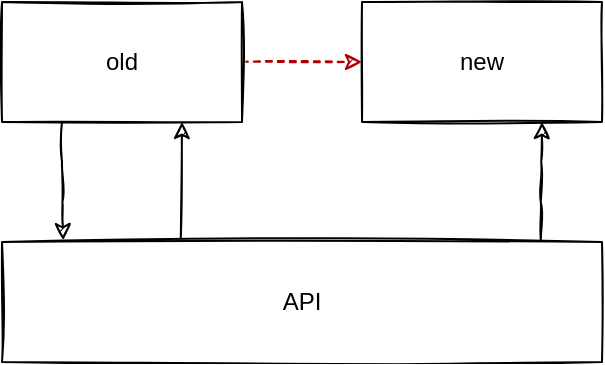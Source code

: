 <mxfile version="17.5.0" type="device"><diagram id="A66MOjhRMqQEQmwC955V" name="Page-1"><mxGraphModel dx="318" dy="357" grid="1" gridSize="10" guides="1" tooltips="1" connect="1" arrows="1" fold="1" page="1" pageScale="1" pageWidth="850" pageHeight="1100" math="0" shadow="0"><root><mxCell id="0"/><mxCell id="1" parent="0"/><mxCell id="4C_0A6vL7cNTkC80r14q-5" style="edgeStyle=orthogonalEdgeStyle;sketch=1;orthogonalLoop=1;jettySize=auto;html=1;exitX=0.25;exitY=1;exitDx=0;exitDy=0;entryX=0.102;entryY=-0.015;entryDx=0;entryDy=0;entryPerimeter=0;" parent="1" source="4C_0A6vL7cNTkC80r14q-1" target="4C_0A6vL7cNTkC80r14q-3" edge="1"><mxGeometry relative="1" as="geometry"/></mxCell><mxCell id="y4JWvoe4zR5d8OZRORGM-3" value="" style="edgeStyle=orthogonalEdgeStyle;rounded=0;orthogonalLoop=1;jettySize=auto;html=1;fillColor=#e51400;strokeColor=#B20000;sketch=1;dashed=1;" edge="1" parent="1" source="4C_0A6vL7cNTkC80r14q-1" target="4C_0A6vL7cNTkC80r14q-9"><mxGeometry relative="1" as="geometry"/></mxCell><mxCell id="4C_0A6vL7cNTkC80r14q-1" value="old" style="rounded=0;whiteSpace=wrap;html=1;sketch=1;" parent="1" vertex="1"><mxGeometry x="160" y="360" width="120" height="60" as="geometry"/></mxCell><mxCell id="4C_0A6vL7cNTkC80r14q-3" value="API" style="rounded=0;whiteSpace=wrap;html=1;sketch=1;" parent="1" vertex="1"><mxGeometry x="160" y="480" width="300" height="60" as="geometry"/></mxCell><mxCell id="4C_0A6vL7cNTkC80r14q-8" value="" style="endArrow=classic;html=1;sketch=1;exitX=0.298;exitY=-0.03;exitDx=0;exitDy=0;entryX=0.75;entryY=1;entryDx=0;entryDy=0;exitPerimeter=0;" parent="1" source="4C_0A6vL7cNTkC80r14q-3" target="4C_0A6vL7cNTkC80r14q-1" edge="1"><mxGeometry width="50" height="50" relative="1" as="geometry"><mxPoint x="270" y="450" as="sourcePoint"/><mxPoint x="320" y="400" as="targetPoint"/></mxGeometry></mxCell><mxCell id="4C_0A6vL7cNTkC80r14q-11" style="edgeStyle=orthogonalEdgeStyle;sketch=1;orthogonalLoop=1;jettySize=auto;html=1;exitX=0.898;exitY=-0.015;exitDx=0;exitDy=0;entryX=0.75;entryY=1;entryDx=0;entryDy=0;exitPerimeter=0;" parent="1" source="4C_0A6vL7cNTkC80r14q-3" target="4C_0A6vL7cNTkC80r14q-9" edge="1"><mxGeometry relative="1" as="geometry"/></mxCell><mxCell id="4C_0A6vL7cNTkC80r14q-9" value="new" style="rounded=0;whiteSpace=wrap;html=1;sketch=1;" parent="1" vertex="1"><mxGeometry x="340" y="360" width="120" height="60" as="geometry"/></mxCell></root></mxGraphModel></diagram></mxfile>